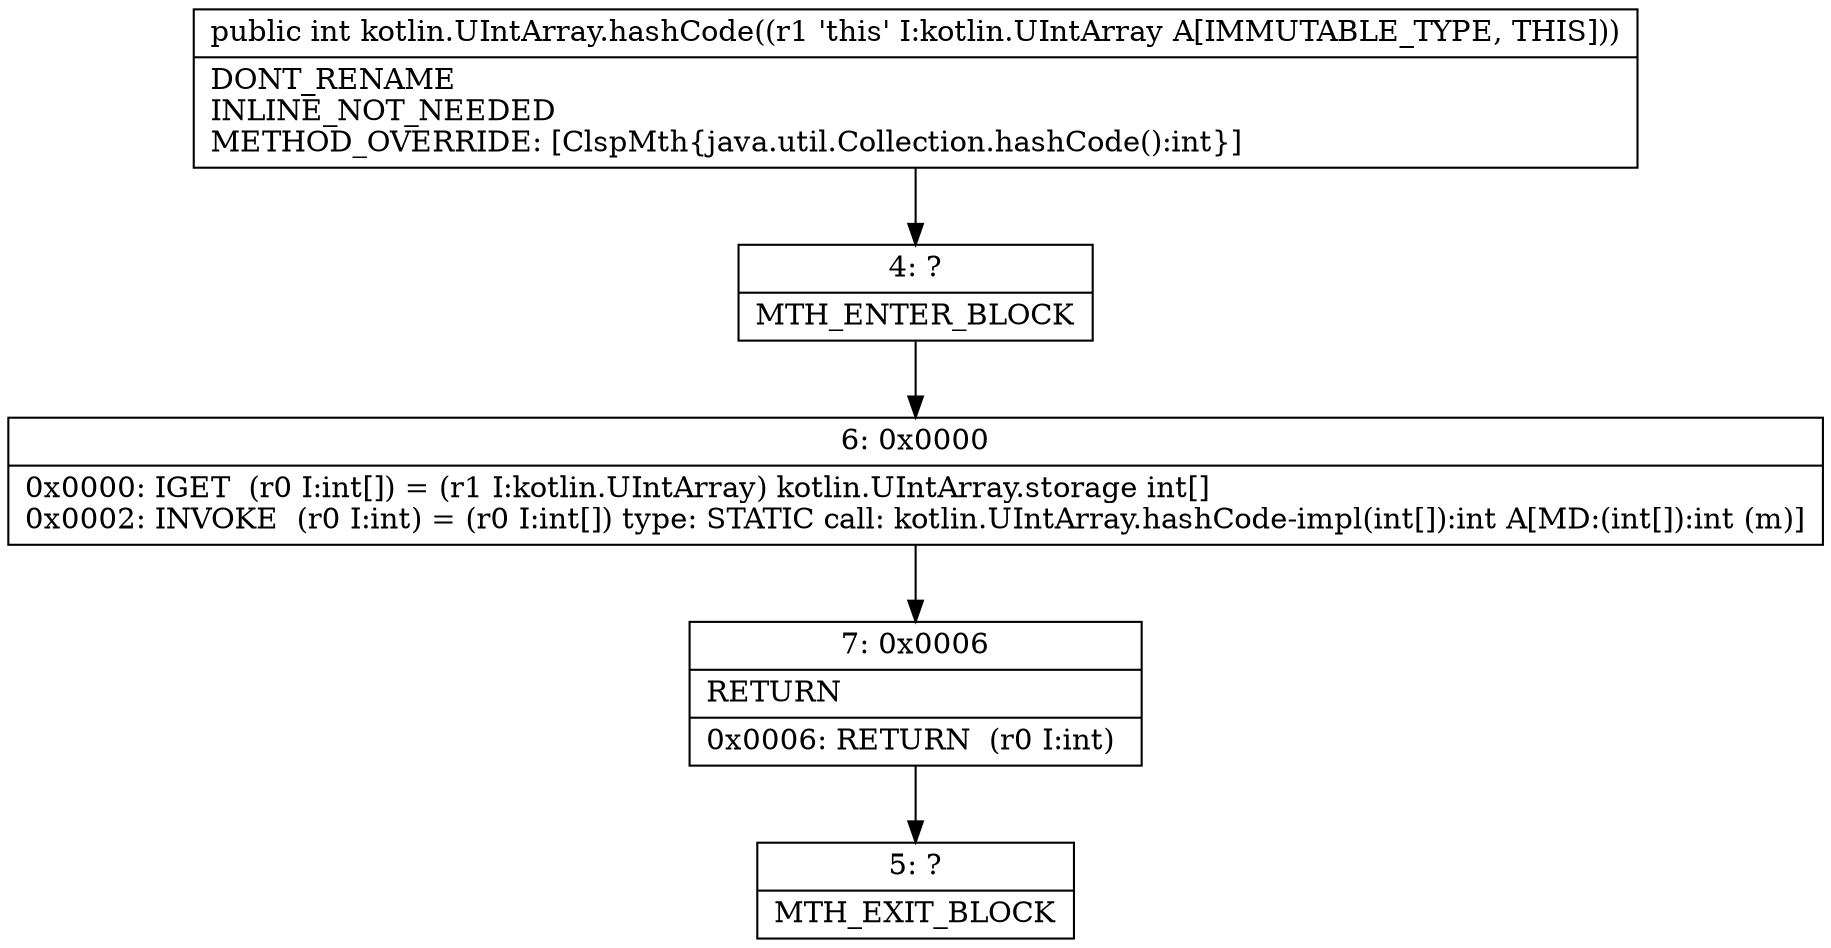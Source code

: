 digraph "CFG forkotlin.UIntArray.hashCode()I" {
Node_4 [shape=record,label="{4\:\ ?|MTH_ENTER_BLOCK\l}"];
Node_6 [shape=record,label="{6\:\ 0x0000|0x0000: IGET  (r0 I:int[]) = (r1 I:kotlin.UIntArray) kotlin.UIntArray.storage int[] \l0x0002: INVOKE  (r0 I:int) = (r0 I:int[]) type: STATIC call: kotlin.UIntArray.hashCode\-impl(int[]):int A[MD:(int[]):int (m)]\l}"];
Node_7 [shape=record,label="{7\:\ 0x0006|RETURN\l|0x0006: RETURN  (r0 I:int) \l}"];
Node_5 [shape=record,label="{5\:\ ?|MTH_EXIT_BLOCK\l}"];
MethodNode[shape=record,label="{public int kotlin.UIntArray.hashCode((r1 'this' I:kotlin.UIntArray A[IMMUTABLE_TYPE, THIS]))  | DONT_RENAME\lINLINE_NOT_NEEDED\lMETHOD_OVERRIDE: [ClspMth\{java.util.Collection.hashCode():int\}]\l}"];
MethodNode -> Node_4;Node_4 -> Node_6;
Node_6 -> Node_7;
Node_7 -> Node_5;
}

